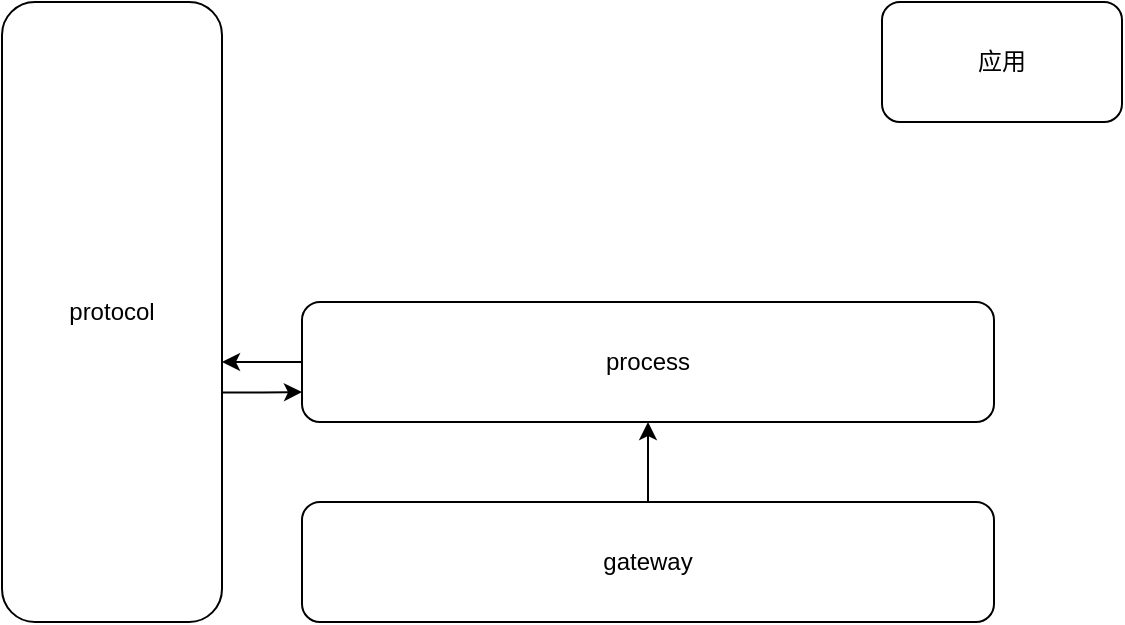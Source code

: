 <mxfile version="21.6.5" type="github">
  <diagram id="tl8KdTMLcbwBXlCz1rqT" name="Page-1">
    <mxGraphModel dx="739" dy="425" grid="1" gridSize="10" guides="1" tooltips="1" connect="1" arrows="1" fold="1" page="1" pageScale="1" pageWidth="827" pageHeight="1169" math="0" shadow="0">
      <root>
        <mxCell id="0" />
        <mxCell id="1" parent="0" />
        <mxCell id="ABtF27ToQKTDoKfIrqzG-9" value="" style="edgeStyle=orthogonalEdgeStyle;rounded=0;orthogonalLoop=1;jettySize=auto;html=1;" edge="1" parent="1" source="ABtF27ToQKTDoKfIrqzG-1" target="ABtF27ToQKTDoKfIrqzG-5">
          <mxGeometry relative="1" as="geometry" />
        </mxCell>
        <mxCell id="ABtF27ToQKTDoKfIrqzG-1" value="gateway" style="rounded=1;whiteSpace=wrap;html=1;" vertex="1" parent="1">
          <mxGeometry x="280" y="340" width="346" height="60" as="geometry" />
        </mxCell>
        <mxCell id="ABtF27ToQKTDoKfIrqzG-10" style="edgeStyle=orthogonalEdgeStyle;rounded=0;orthogonalLoop=1;jettySize=auto;html=1;exitX=0;exitY=0.5;exitDx=0;exitDy=0;" edge="1" parent="1" source="ABtF27ToQKTDoKfIrqzG-5">
          <mxGeometry relative="1" as="geometry">
            <mxPoint x="240" y="270" as="targetPoint" />
          </mxGeometry>
        </mxCell>
        <mxCell id="ABtF27ToQKTDoKfIrqzG-5" value="process" style="rounded=1;whiteSpace=wrap;html=1;" vertex="1" parent="1">
          <mxGeometry x="280" y="240" width="346" height="60" as="geometry" />
        </mxCell>
        <mxCell id="ABtF27ToQKTDoKfIrqzG-11" style="edgeStyle=orthogonalEdgeStyle;rounded=0;orthogonalLoop=1;jettySize=auto;html=1;entryX=0;entryY=0.75;entryDx=0;entryDy=0;exitX=0.993;exitY=0.63;exitDx=0;exitDy=0;exitPerimeter=0;" edge="1" parent="1" source="ABtF27ToQKTDoKfIrqzG-7" target="ABtF27ToQKTDoKfIrqzG-5">
          <mxGeometry relative="1" as="geometry" />
        </mxCell>
        <mxCell id="ABtF27ToQKTDoKfIrqzG-7" value="protocol" style="rounded=1;whiteSpace=wrap;html=1;" vertex="1" parent="1">
          <mxGeometry x="130" y="90" width="110" height="310" as="geometry" />
        </mxCell>
        <mxCell id="ABtF27ToQKTDoKfIrqzG-8" value="应用" style="rounded=1;whiteSpace=wrap;html=1;" vertex="1" parent="1">
          <mxGeometry x="570" y="90" width="120" height="60" as="geometry" />
        </mxCell>
      </root>
    </mxGraphModel>
  </diagram>
</mxfile>
